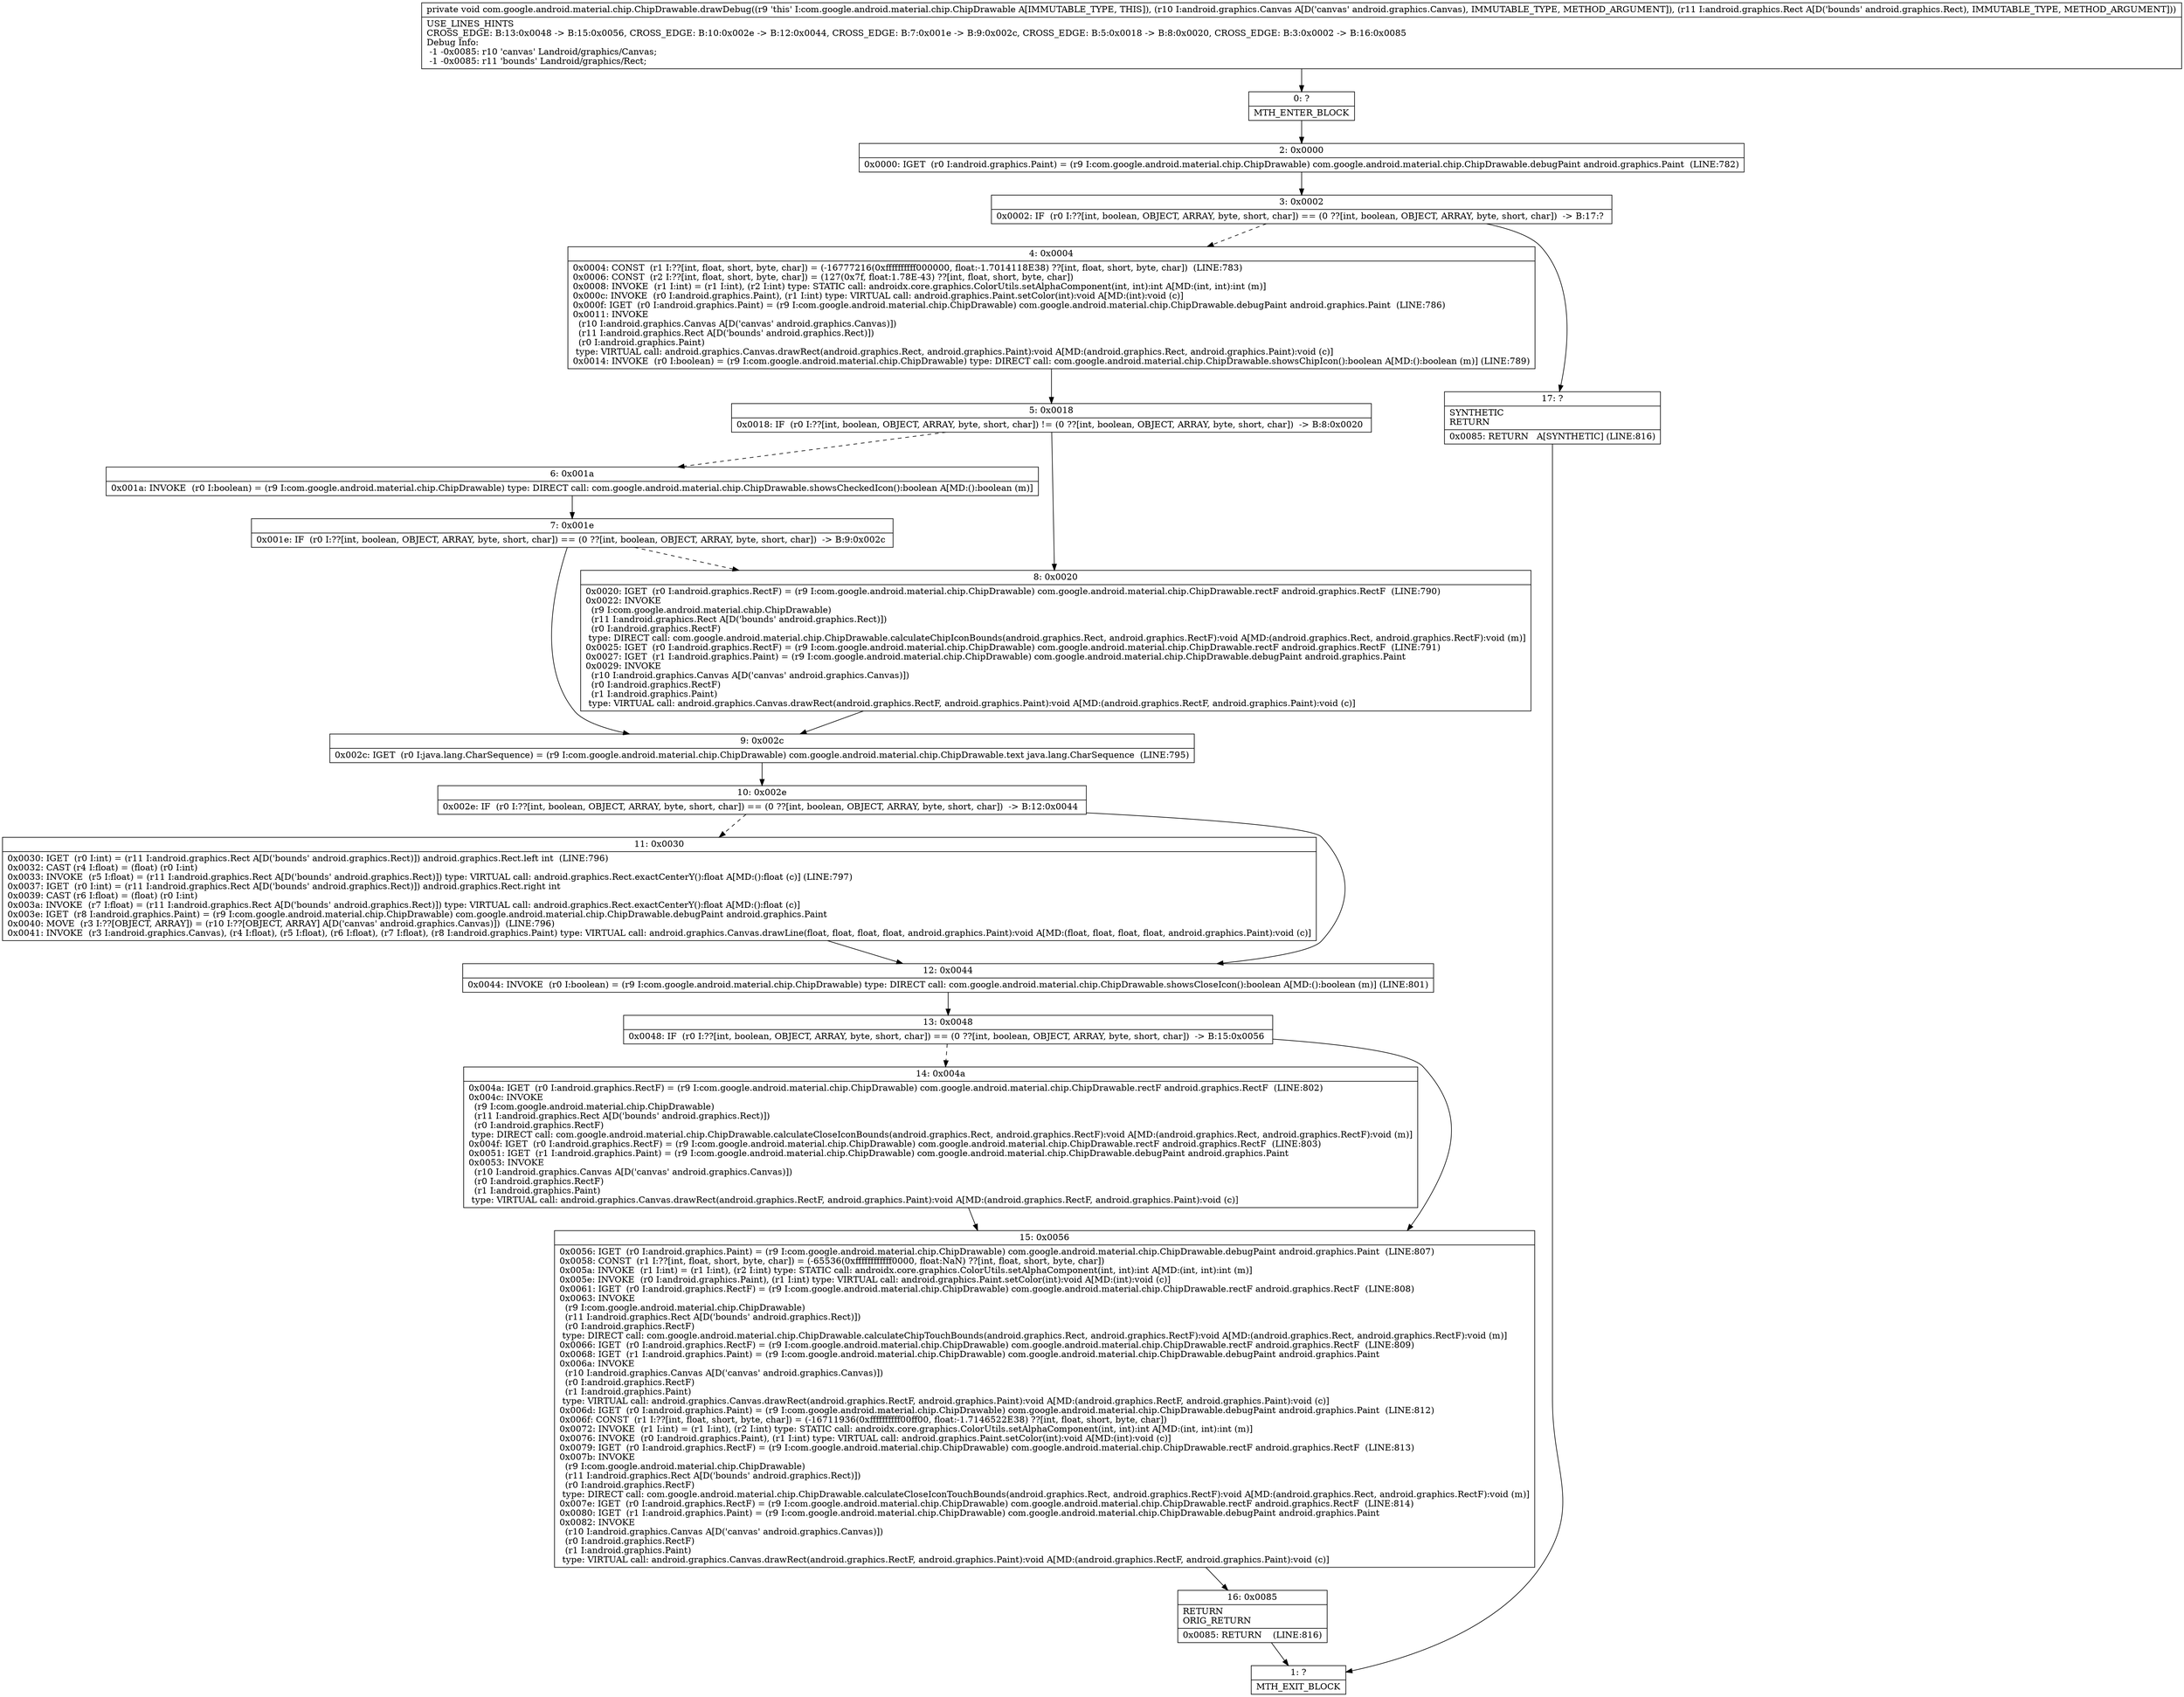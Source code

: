 digraph "CFG forcom.google.android.material.chip.ChipDrawable.drawDebug(Landroid\/graphics\/Canvas;Landroid\/graphics\/Rect;)V" {
Node_0 [shape=record,label="{0\:\ ?|MTH_ENTER_BLOCK\l}"];
Node_2 [shape=record,label="{2\:\ 0x0000|0x0000: IGET  (r0 I:android.graphics.Paint) = (r9 I:com.google.android.material.chip.ChipDrawable) com.google.android.material.chip.ChipDrawable.debugPaint android.graphics.Paint  (LINE:782)\l}"];
Node_3 [shape=record,label="{3\:\ 0x0002|0x0002: IF  (r0 I:??[int, boolean, OBJECT, ARRAY, byte, short, char]) == (0 ??[int, boolean, OBJECT, ARRAY, byte, short, char])  \-\> B:17:? \l}"];
Node_4 [shape=record,label="{4\:\ 0x0004|0x0004: CONST  (r1 I:??[int, float, short, byte, char]) = (\-16777216(0xffffffffff000000, float:\-1.7014118E38) ??[int, float, short, byte, char])  (LINE:783)\l0x0006: CONST  (r2 I:??[int, float, short, byte, char]) = (127(0x7f, float:1.78E\-43) ??[int, float, short, byte, char]) \l0x0008: INVOKE  (r1 I:int) = (r1 I:int), (r2 I:int) type: STATIC call: androidx.core.graphics.ColorUtils.setAlphaComponent(int, int):int A[MD:(int, int):int (m)]\l0x000c: INVOKE  (r0 I:android.graphics.Paint), (r1 I:int) type: VIRTUAL call: android.graphics.Paint.setColor(int):void A[MD:(int):void (c)]\l0x000f: IGET  (r0 I:android.graphics.Paint) = (r9 I:com.google.android.material.chip.ChipDrawable) com.google.android.material.chip.ChipDrawable.debugPaint android.graphics.Paint  (LINE:786)\l0x0011: INVOKE  \l  (r10 I:android.graphics.Canvas A[D('canvas' android.graphics.Canvas)])\l  (r11 I:android.graphics.Rect A[D('bounds' android.graphics.Rect)])\l  (r0 I:android.graphics.Paint)\l type: VIRTUAL call: android.graphics.Canvas.drawRect(android.graphics.Rect, android.graphics.Paint):void A[MD:(android.graphics.Rect, android.graphics.Paint):void (c)]\l0x0014: INVOKE  (r0 I:boolean) = (r9 I:com.google.android.material.chip.ChipDrawable) type: DIRECT call: com.google.android.material.chip.ChipDrawable.showsChipIcon():boolean A[MD:():boolean (m)] (LINE:789)\l}"];
Node_5 [shape=record,label="{5\:\ 0x0018|0x0018: IF  (r0 I:??[int, boolean, OBJECT, ARRAY, byte, short, char]) != (0 ??[int, boolean, OBJECT, ARRAY, byte, short, char])  \-\> B:8:0x0020 \l}"];
Node_6 [shape=record,label="{6\:\ 0x001a|0x001a: INVOKE  (r0 I:boolean) = (r9 I:com.google.android.material.chip.ChipDrawable) type: DIRECT call: com.google.android.material.chip.ChipDrawable.showsCheckedIcon():boolean A[MD:():boolean (m)]\l}"];
Node_7 [shape=record,label="{7\:\ 0x001e|0x001e: IF  (r0 I:??[int, boolean, OBJECT, ARRAY, byte, short, char]) == (0 ??[int, boolean, OBJECT, ARRAY, byte, short, char])  \-\> B:9:0x002c \l}"];
Node_9 [shape=record,label="{9\:\ 0x002c|0x002c: IGET  (r0 I:java.lang.CharSequence) = (r9 I:com.google.android.material.chip.ChipDrawable) com.google.android.material.chip.ChipDrawable.text java.lang.CharSequence  (LINE:795)\l}"];
Node_10 [shape=record,label="{10\:\ 0x002e|0x002e: IF  (r0 I:??[int, boolean, OBJECT, ARRAY, byte, short, char]) == (0 ??[int, boolean, OBJECT, ARRAY, byte, short, char])  \-\> B:12:0x0044 \l}"];
Node_11 [shape=record,label="{11\:\ 0x0030|0x0030: IGET  (r0 I:int) = (r11 I:android.graphics.Rect A[D('bounds' android.graphics.Rect)]) android.graphics.Rect.left int  (LINE:796)\l0x0032: CAST (r4 I:float) = (float) (r0 I:int) \l0x0033: INVOKE  (r5 I:float) = (r11 I:android.graphics.Rect A[D('bounds' android.graphics.Rect)]) type: VIRTUAL call: android.graphics.Rect.exactCenterY():float A[MD:():float (c)] (LINE:797)\l0x0037: IGET  (r0 I:int) = (r11 I:android.graphics.Rect A[D('bounds' android.graphics.Rect)]) android.graphics.Rect.right int \l0x0039: CAST (r6 I:float) = (float) (r0 I:int) \l0x003a: INVOKE  (r7 I:float) = (r11 I:android.graphics.Rect A[D('bounds' android.graphics.Rect)]) type: VIRTUAL call: android.graphics.Rect.exactCenterY():float A[MD:():float (c)]\l0x003e: IGET  (r8 I:android.graphics.Paint) = (r9 I:com.google.android.material.chip.ChipDrawable) com.google.android.material.chip.ChipDrawable.debugPaint android.graphics.Paint \l0x0040: MOVE  (r3 I:??[OBJECT, ARRAY]) = (r10 I:??[OBJECT, ARRAY] A[D('canvas' android.graphics.Canvas)])  (LINE:796)\l0x0041: INVOKE  (r3 I:android.graphics.Canvas), (r4 I:float), (r5 I:float), (r6 I:float), (r7 I:float), (r8 I:android.graphics.Paint) type: VIRTUAL call: android.graphics.Canvas.drawLine(float, float, float, float, android.graphics.Paint):void A[MD:(float, float, float, float, android.graphics.Paint):void (c)]\l}"];
Node_12 [shape=record,label="{12\:\ 0x0044|0x0044: INVOKE  (r0 I:boolean) = (r9 I:com.google.android.material.chip.ChipDrawable) type: DIRECT call: com.google.android.material.chip.ChipDrawable.showsCloseIcon():boolean A[MD:():boolean (m)] (LINE:801)\l}"];
Node_13 [shape=record,label="{13\:\ 0x0048|0x0048: IF  (r0 I:??[int, boolean, OBJECT, ARRAY, byte, short, char]) == (0 ??[int, boolean, OBJECT, ARRAY, byte, short, char])  \-\> B:15:0x0056 \l}"];
Node_14 [shape=record,label="{14\:\ 0x004a|0x004a: IGET  (r0 I:android.graphics.RectF) = (r9 I:com.google.android.material.chip.ChipDrawable) com.google.android.material.chip.ChipDrawable.rectF android.graphics.RectF  (LINE:802)\l0x004c: INVOKE  \l  (r9 I:com.google.android.material.chip.ChipDrawable)\l  (r11 I:android.graphics.Rect A[D('bounds' android.graphics.Rect)])\l  (r0 I:android.graphics.RectF)\l type: DIRECT call: com.google.android.material.chip.ChipDrawable.calculateCloseIconBounds(android.graphics.Rect, android.graphics.RectF):void A[MD:(android.graphics.Rect, android.graphics.RectF):void (m)]\l0x004f: IGET  (r0 I:android.graphics.RectF) = (r9 I:com.google.android.material.chip.ChipDrawable) com.google.android.material.chip.ChipDrawable.rectF android.graphics.RectF  (LINE:803)\l0x0051: IGET  (r1 I:android.graphics.Paint) = (r9 I:com.google.android.material.chip.ChipDrawable) com.google.android.material.chip.ChipDrawable.debugPaint android.graphics.Paint \l0x0053: INVOKE  \l  (r10 I:android.graphics.Canvas A[D('canvas' android.graphics.Canvas)])\l  (r0 I:android.graphics.RectF)\l  (r1 I:android.graphics.Paint)\l type: VIRTUAL call: android.graphics.Canvas.drawRect(android.graphics.RectF, android.graphics.Paint):void A[MD:(android.graphics.RectF, android.graphics.Paint):void (c)]\l}"];
Node_15 [shape=record,label="{15\:\ 0x0056|0x0056: IGET  (r0 I:android.graphics.Paint) = (r9 I:com.google.android.material.chip.ChipDrawable) com.google.android.material.chip.ChipDrawable.debugPaint android.graphics.Paint  (LINE:807)\l0x0058: CONST  (r1 I:??[int, float, short, byte, char]) = (\-65536(0xffffffffffff0000, float:NaN) ??[int, float, short, byte, char]) \l0x005a: INVOKE  (r1 I:int) = (r1 I:int), (r2 I:int) type: STATIC call: androidx.core.graphics.ColorUtils.setAlphaComponent(int, int):int A[MD:(int, int):int (m)]\l0x005e: INVOKE  (r0 I:android.graphics.Paint), (r1 I:int) type: VIRTUAL call: android.graphics.Paint.setColor(int):void A[MD:(int):void (c)]\l0x0061: IGET  (r0 I:android.graphics.RectF) = (r9 I:com.google.android.material.chip.ChipDrawable) com.google.android.material.chip.ChipDrawable.rectF android.graphics.RectF  (LINE:808)\l0x0063: INVOKE  \l  (r9 I:com.google.android.material.chip.ChipDrawable)\l  (r11 I:android.graphics.Rect A[D('bounds' android.graphics.Rect)])\l  (r0 I:android.graphics.RectF)\l type: DIRECT call: com.google.android.material.chip.ChipDrawable.calculateChipTouchBounds(android.graphics.Rect, android.graphics.RectF):void A[MD:(android.graphics.Rect, android.graphics.RectF):void (m)]\l0x0066: IGET  (r0 I:android.graphics.RectF) = (r9 I:com.google.android.material.chip.ChipDrawable) com.google.android.material.chip.ChipDrawable.rectF android.graphics.RectF  (LINE:809)\l0x0068: IGET  (r1 I:android.graphics.Paint) = (r9 I:com.google.android.material.chip.ChipDrawable) com.google.android.material.chip.ChipDrawable.debugPaint android.graphics.Paint \l0x006a: INVOKE  \l  (r10 I:android.graphics.Canvas A[D('canvas' android.graphics.Canvas)])\l  (r0 I:android.graphics.RectF)\l  (r1 I:android.graphics.Paint)\l type: VIRTUAL call: android.graphics.Canvas.drawRect(android.graphics.RectF, android.graphics.Paint):void A[MD:(android.graphics.RectF, android.graphics.Paint):void (c)]\l0x006d: IGET  (r0 I:android.graphics.Paint) = (r9 I:com.google.android.material.chip.ChipDrawable) com.google.android.material.chip.ChipDrawable.debugPaint android.graphics.Paint  (LINE:812)\l0x006f: CONST  (r1 I:??[int, float, short, byte, char]) = (\-16711936(0xffffffffff00ff00, float:\-1.7146522E38) ??[int, float, short, byte, char]) \l0x0072: INVOKE  (r1 I:int) = (r1 I:int), (r2 I:int) type: STATIC call: androidx.core.graphics.ColorUtils.setAlphaComponent(int, int):int A[MD:(int, int):int (m)]\l0x0076: INVOKE  (r0 I:android.graphics.Paint), (r1 I:int) type: VIRTUAL call: android.graphics.Paint.setColor(int):void A[MD:(int):void (c)]\l0x0079: IGET  (r0 I:android.graphics.RectF) = (r9 I:com.google.android.material.chip.ChipDrawable) com.google.android.material.chip.ChipDrawable.rectF android.graphics.RectF  (LINE:813)\l0x007b: INVOKE  \l  (r9 I:com.google.android.material.chip.ChipDrawable)\l  (r11 I:android.graphics.Rect A[D('bounds' android.graphics.Rect)])\l  (r0 I:android.graphics.RectF)\l type: DIRECT call: com.google.android.material.chip.ChipDrawable.calculateCloseIconTouchBounds(android.graphics.Rect, android.graphics.RectF):void A[MD:(android.graphics.Rect, android.graphics.RectF):void (m)]\l0x007e: IGET  (r0 I:android.graphics.RectF) = (r9 I:com.google.android.material.chip.ChipDrawable) com.google.android.material.chip.ChipDrawable.rectF android.graphics.RectF  (LINE:814)\l0x0080: IGET  (r1 I:android.graphics.Paint) = (r9 I:com.google.android.material.chip.ChipDrawable) com.google.android.material.chip.ChipDrawable.debugPaint android.graphics.Paint \l0x0082: INVOKE  \l  (r10 I:android.graphics.Canvas A[D('canvas' android.graphics.Canvas)])\l  (r0 I:android.graphics.RectF)\l  (r1 I:android.graphics.Paint)\l type: VIRTUAL call: android.graphics.Canvas.drawRect(android.graphics.RectF, android.graphics.Paint):void A[MD:(android.graphics.RectF, android.graphics.Paint):void (c)]\l}"];
Node_16 [shape=record,label="{16\:\ 0x0085|RETURN\lORIG_RETURN\l|0x0085: RETURN    (LINE:816)\l}"];
Node_1 [shape=record,label="{1\:\ ?|MTH_EXIT_BLOCK\l}"];
Node_8 [shape=record,label="{8\:\ 0x0020|0x0020: IGET  (r0 I:android.graphics.RectF) = (r9 I:com.google.android.material.chip.ChipDrawable) com.google.android.material.chip.ChipDrawable.rectF android.graphics.RectF  (LINE:790)\l0x0022: INVOKE  \l  (r9 I:com.google.android.material.chip.ChipDrawable)\l  (r11 I:android.graphics.Rect A[D('bounds' android.graphics.Rect)])\l  (r0 I:android.graphics.RectF)\l type: DIRECT call: com.google.android.material.chip.ChipDrawable.calculateChipIconBounds(android.graphics.Rect, android.graphics.RectF):void A[MD:(android.graphics.Rect, android.graphics.RectF):void (m)]\l0x0025: IGET  (r0 I:android.graphics.RectF) = (r9 I:com.google.android.material.chip.ChipDrawable) com.google.android.material.chip.ChipDrawable.rectF android.graphics.RectF  (LINE:791)\l0x0027: IGET  (r1 I:android.graphics.Paint) = (r9 I:com.google.android.material.chip.ChipDrawable) com.google.android.material.chip.ChipDrawable.debugPaint android.graphics.Paint \l0x0029: INVOKE  \l  (r10 I:android.graphics.Canvas A[D('canvas' android.graphics.Canvas)])\l  (r0 I:android.graphics.RectF)\l  (r1 I:android.graphics.Paint)\l type: VIRTUAL call: android.graphics.Canvas.drawRect(android.graphics.RectF, android.graphics.Paint):void A[MD:(android.graphics.RectF, android.graphics.Paint):void (c)]\l}"];
Node_17 [shape=record,label="{17\:\ ?|SYNTHETIC\lRETURN\l|0x0085: RETURN   A[SYNTHETIC] (LINE:816)\l}"];
MethodNode[shape=record,label="{private void com.google.android.material.chip.ChipDrawable.drawDebug((r9 'this' I:com.google.android.material.chip.ChipDrawable A[IMMUTABLE_TYPE, THIS]), (r10 I:android.graphics.Canvas A[D('canvas' android.graphics.Canvas), IMMUTABLE_TYPE, METHOD_ARGUMENT]), (r11 I:android.graphics.Rect A[D('bounds' android.graphics.Rect), IMMUTABLE_TYPE, METHOD_ARGUMENT]))  | USE_LINES_HINTS\lCROSS_EDGE: B:13:0x0048 \-\> B:15:0x0056, CROSS_EDGE: B:10:0x002e \-\> B:12:0x0044, CROSS_EDGE: B:7:0x001e \-\> B:9:0x002c, CROSS_EDGE: B:5:0x0018 \-\> B:8:0x0020, CROSS_EDGE: B:3:0x0002 \-\> B:16:0x0085\lDebug Info:\l  \-1 \-0x0085: r10 'canvas' Landroid\/graphics\/Canvas;\l  \-1 \-0x0085: r11 'bounds' Landroid\/graphics\/Rect;\l}"];
MethodNode -> Node_0;Node_0 -> Node_2;
Node_2 -> Node_3;
Node_3 -> Node_4[style=dashed];
Node_3 -> Node_17;
Node_4 -> Node_5;
Node_5 -> Node_6[style=dashed];
Node_5 -> Node_8;
Node_6 -> Node_7;
Node_7 -> Node_8[style=dashed];
Node_7 -> Node_9;
Node_9 -> Node_10;
Node_10 -> Node_11[style=dashed];
Node_10 -> Node_12;
Node_11 -> Node_12;
Node_12 -> Node_13;
Node_13 -> Node_14[style=dashed];
Node_13 -> Node_15;
Node_14 -> Node_15;
Node_15 -> Node_16;
Node_16 -> Node_1;
Node_8 -> Node_9;
Node_17 -> Node_1;
}

